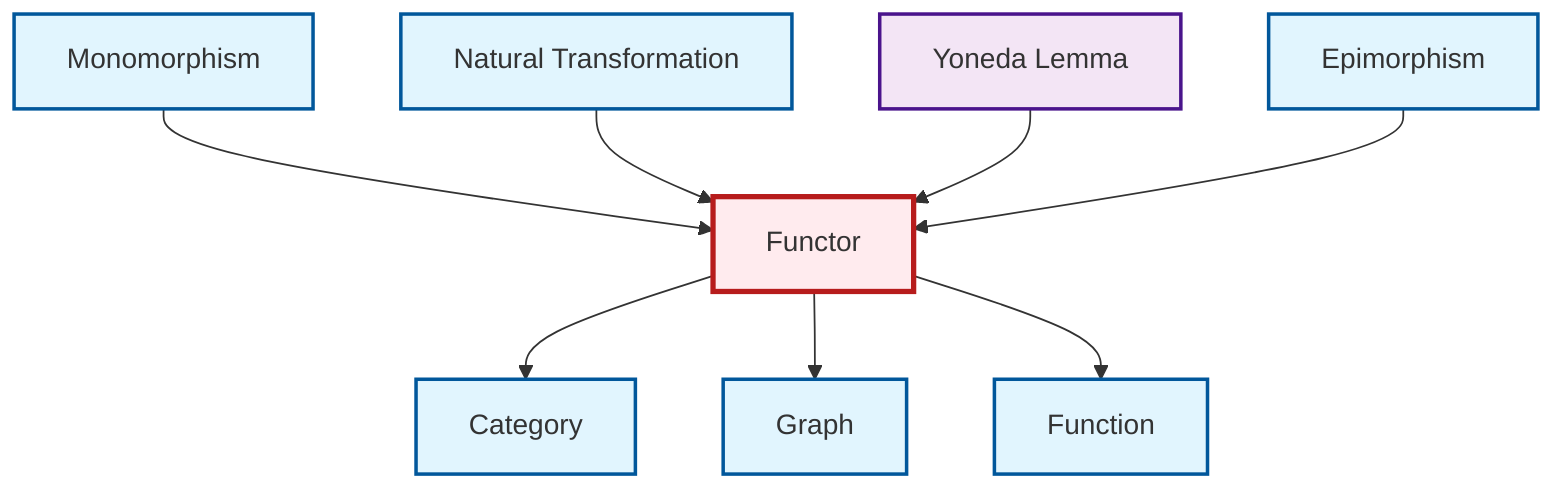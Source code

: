 graph TD
    classDef definition fill:#e1f5fe,stroke:#01579b,stroke-width:2px
    classDef theorem fill:#f3e5f5,stroke:#4a148c,stroke-width:2px
    classDef axiom fill:#fff3e0,stroke:#e65100,stroke-width:2px
    classDef example fill:#e8f5e9,stroke:#1b5e20,stroke-width:2px
    classDef current fill:#ffebee,stroke:#b71c1c,stroke-width:3px
    def-functor["Functor"]:::definition
    def-epimorphism["Epimorphism"]:::definition
    def-graph["Graph"]:::definition
    def-natural-transformation["Natural Transformation"]:::definition
    def-monomorphism["Monomorphism"]:::definition
    def-category["Category"]:::definition
    def-function["Function"]:::definition
    thm-yoneda["Yoneda Lemma"]:::theorem
    def-monomorphism --> def-functor
    def-functor --> def-category
    def-natural-transformation --> def-functor
    def-functor --> def-graph
    thm-yoneda --> def-functor
    def-epimorphism --> def-functor
    def-functor --> def-function
    class def-functor current